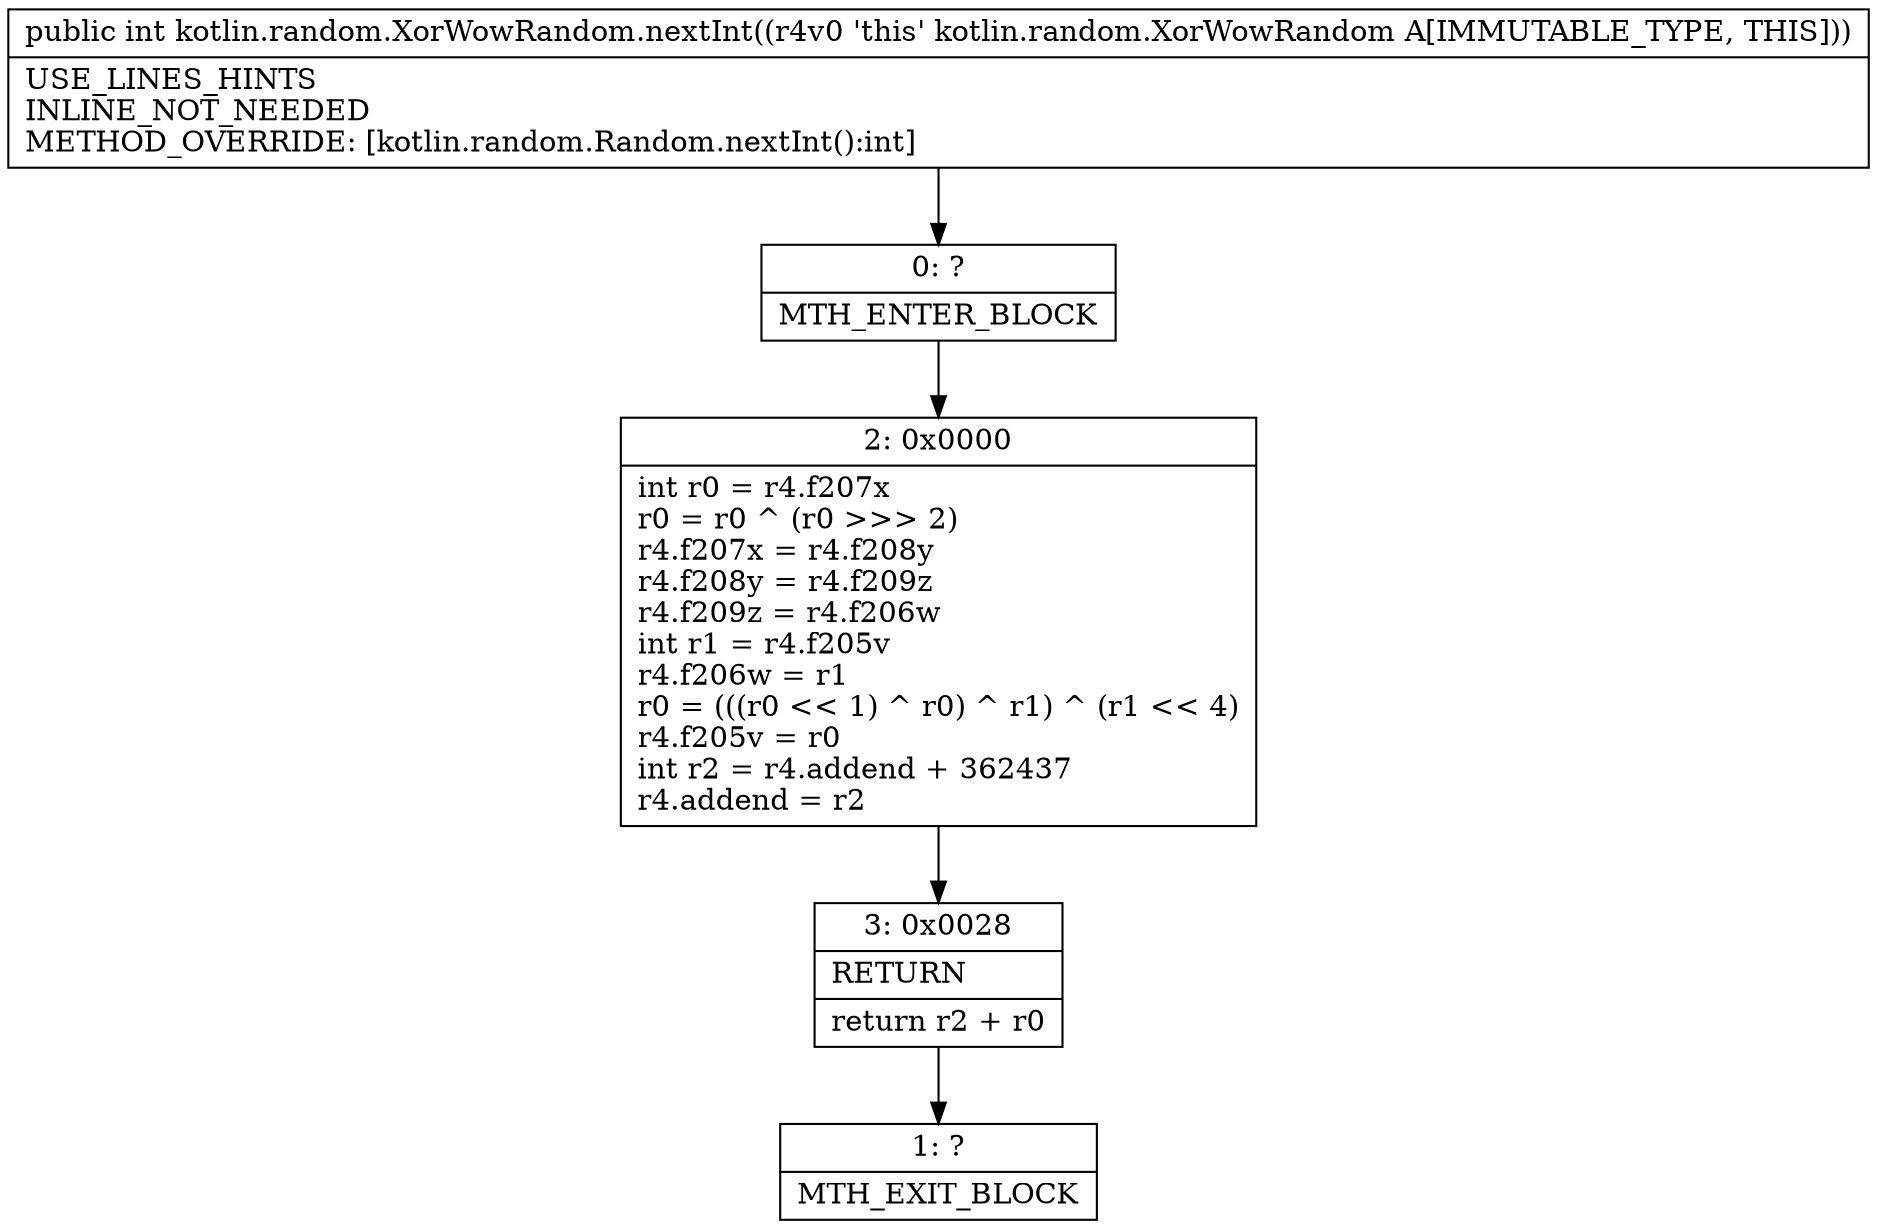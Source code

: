 digraph "CFG forkotlin.random.XorWowRandom.nextInt()I" {
Node_0 [shape=record,label="{0\:\ ?|MTH_ENTER_BLOCK\l}"];
Node_2 [shape=record,label="{2\:\ 0x0000|int r0 = r4.f207x\lr0 = r0 ^ (r0 \>\>\> 2)\lr4.f207x = r4.f208y\lr4.f208y = r4.f209z\lr4.f209z = r4.f206w\lint r1 = r4.f205v\lr4.f206w = r1\lr0 = (((r0 \<\< 1) ^ r0) ^ r1) ^ (r1 \<\< 4)\lr4.f205v = r0\lint r2 = r4.addend + 362437\lr4.addend = r2\l}"];
Node_3 [shape=record,label="{3\:\ 0x0028|RETURN\l|return r2 + r0\l}"];
Node_1 [shape=record,label="{1\:\ ?|MTH_EXIT_BLOCK\l}"];
MethodNode[shape=record,label="{public int kotlin.random.XorWowRandom.nextInt((r4v0 'this' kotlin.random.XorWowRandom A[IMMUTABLE_TYPE, THIS]))  | USE_LINES_HINTS\lINLINE_NOT_NEEDED\lMETHOD_OVERRIDE: [kotlin.random.Random.nextInt():int]\l}"];
MethodNode -> Node_0;Node_0 -> Node_2;
Node_2 -> Node_3;
Node_3 -> Node_1;
}

